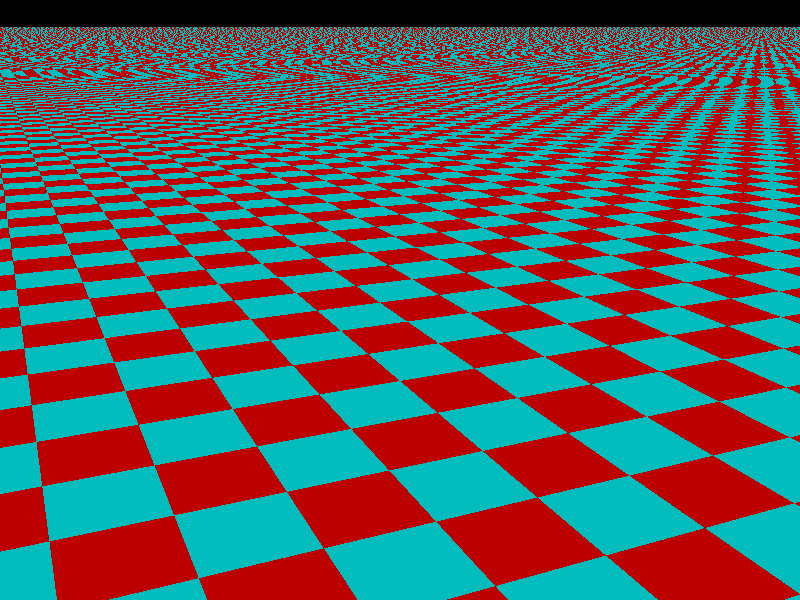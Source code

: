  #include "colors.inc"
  #include "textures.inc"
               
   camera {
    location  <-4, 3, -9>
    look_at   <0, 0, 0>
    angle 48
  }
  plane {
    y, -1
    texture {
      pigment {
        checker
        color rgb<0.5, 0, 0>
        color rgb<0, 0.5, 0.5>
      }
      finish {
        diffuse 0.4
        ambient 0.2
        phong 1
        phong_size 100
        reflection 0.25
      }
    }
  }


#declare Lightbulb = union {
    merge {
      sphere { <0,0,0>,1 }
      cylinder {
        <0,0,1>, <0,0,0>, 1
        scale <0.35, 0.35, 1.0>
        translate  0.5*z
      }
      texture {
        pigment {color rgb <1, 1, 1>}
        finish {ambient .8 diffuse .6}
      }
    }
    cylinder {
      <0,0,1>, <0,0,0>, 1
      scale <0.4, 0.4, 0.5>
      texture { Brass_Texture }
      translate  1.5*z
    }
    rotate -90*x
    scale .5
  }                     
  
  // light_source {
  //   <0, 2, 0>
  //   color White
  //   looks_like { Lightbulb }
  // }
    
  // light_source {
  //   <0, 2, 0>
  //   color White
  //   area_light <1, 0, 0>, <0, 1, 0>, 2, 2
  //   adaptive 1
  //   jitter
  //   looks_like { Lightbulb }
  // }
  
  light_source {
    <0, 20, 0>
    color Gray75
    fade_distance 5
    fade_power 1
    shadowless
  }